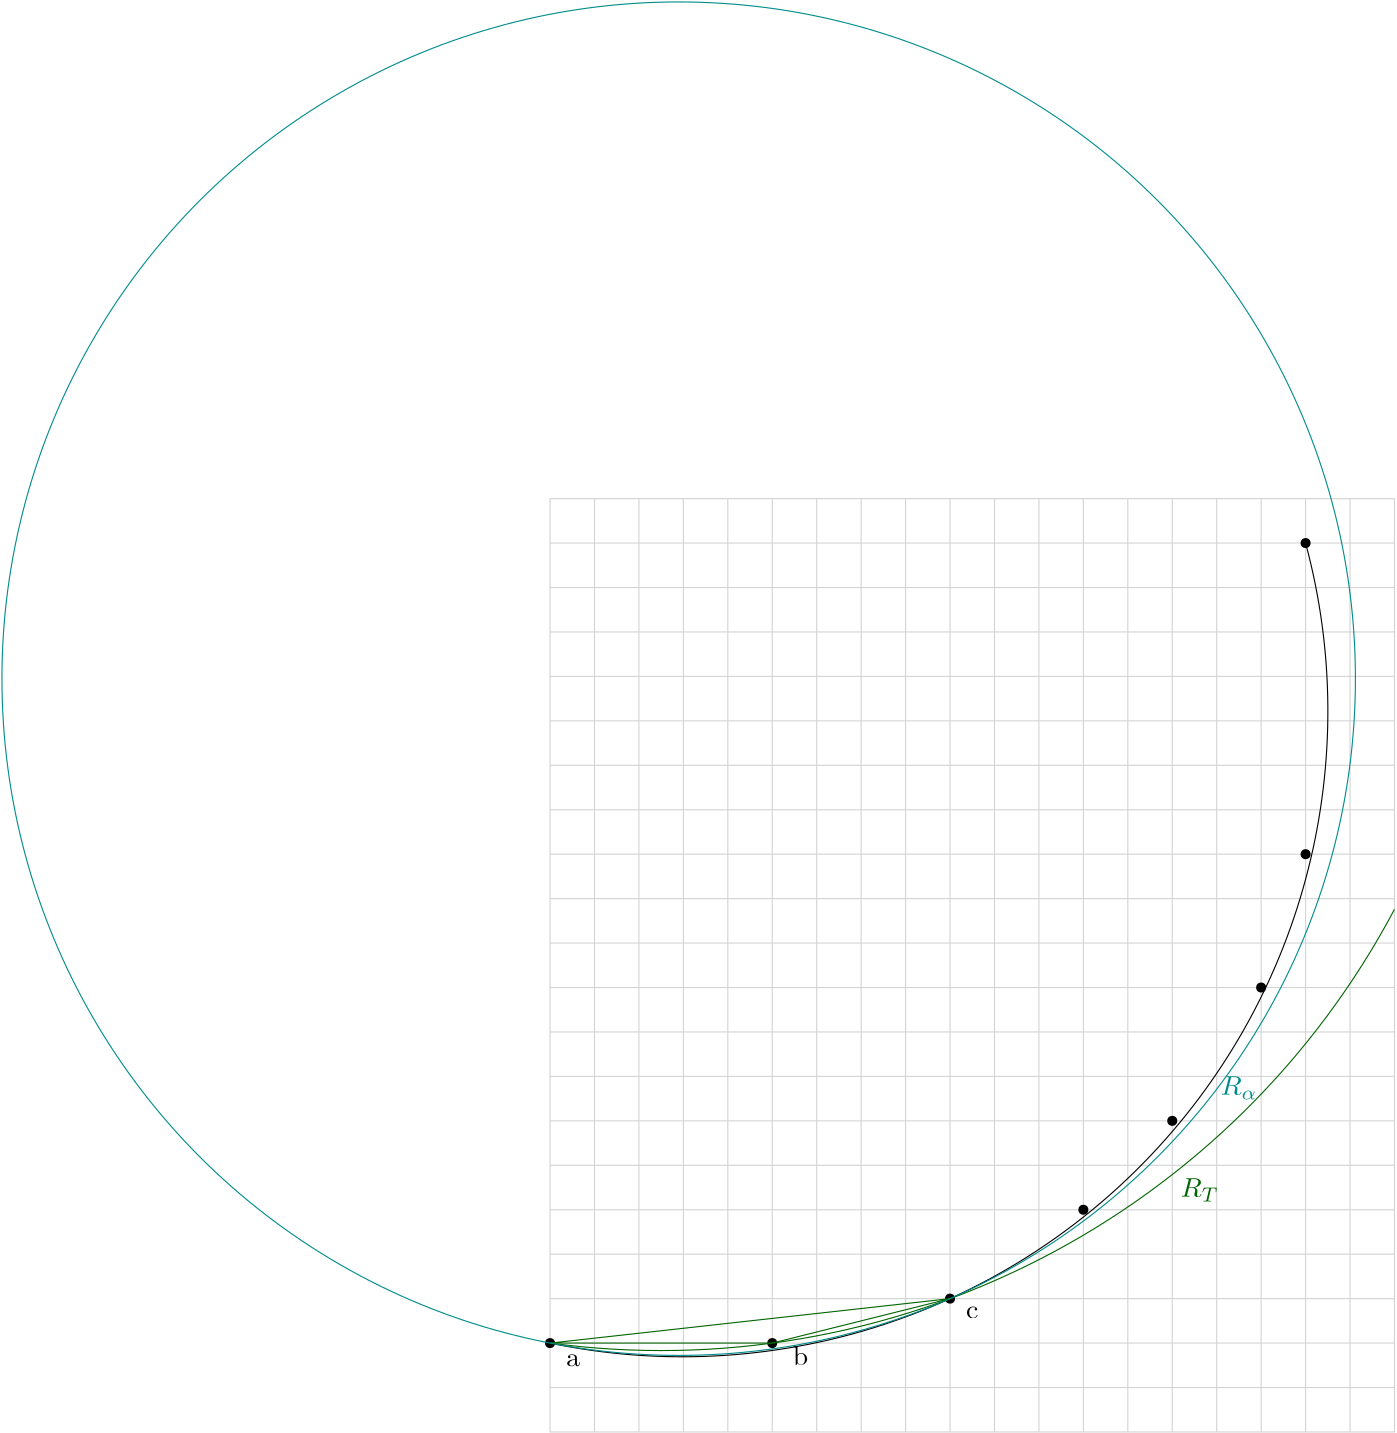 <?xml version="1.0"?>
<!DOCTYPE ipe SYSTEM "ipe.dtd">
<ipe version="70005" creator="Ipe 7.1.1">
<info created="D:20130605104915" modified="D:20130605130249"/>
<ipestyle name="basic">
<symbol name="arrow/arc(spx)">
<path stroke="sym-stroke" fill="sym-stroke" pen="sym-pen">
0 0 m
-1 0.333 l
-1 -0.333 l
h
</path>
</symbol>
<symbol name="arrow/farc(spx)">
<path stroke="sym-stroke" fill="white" pen="sym-pen">
0 0 m
-1 0.333 l
-1 -0.333 l
h
</path>
</symbol>
<symbol name="mark/circle(sx)" transformations="translations">
<path fill="sym-stroke">
0.6 0 0 0.6 0 0 e
0.4 0 0 0.4 0 0 e
</path>
</symbol>
<symbol name="mark/disk(sx)" transformations="translations">
<path fill="sym-stroke">
0.6 0 0 0.6 0 0 e
</path>
</symbol>
<symbol name="mark/fdisk(sfx)" transformations="translations">
<group>
<path fill="sym-fill">
0.5 0 0 0.5 0 0 e
</path>
<path fill="sym-stroke" fillrule="eofill">
0.6 0 0 0.6 0 0 e
0.4 0 0 0.4 0 0 e
</path>
</group>
</symbol>
<symbol name="mark/box(sx)" transformations="translations">
<path fill="sym-stroke" fillrule="eofill">
-0.6 -0.6 m
0.6 -0.6 l
0.6 0.6 l
-0.6 0.6 l
h
-0.4 -0.4 m
0.4 -0.4 l
0.4 0.4 l
-0.4 0.4 l
h
</path>
</symbol>
<symbol name="mark/square(sx)" transformations="translations">
<path fill="sym-stroke">
-0.6 -0.6 m
0.6 -0.6 l
0.6 0.6 l
-0.6 0.6 l
h
</path>
</symbol>
<symbol name="mark/fsquare(sfx)" transformations="translations">
<group>
<path fill="sym-fill">
-0.5 -0.5 m
0.5 -0.5 l
0.5 0.5 l
-0.5 0.5 l
h
</path>
<path fill="sym-stroke" fillrule="eofill">
-0.6 -0.6 m
0.6 -0.6 l
0.6 0.6 l
-0.6 0.6 l
h
-0.4 -0.4 m
0.4 -0.4 l
0.4 0.4 l
-0.4 0.4 l
h
</path>
</group>
</symbol>
<symbol name="mark/cross(sx)" transformations="translations">
<group>
<path fill="sym-stroke">
-0.43 -0.57 m
0.57 0.43 l
0.43 0.57 l
-0.57 -0.43 l
h
</path>
<path fill="sym-stroke">
-0.43 0.57 m
0.57 -0.43 l
0.43 -0.57 l
-0.57 0.43 l
h
</path>
</group>
</symbol>
<symbol name="arrow/fnormal(spx)">
<path stroke="sym-stroke" fill="white" pen="sym-pen">
0 0 m
-1 0.333 l
-1 -0.333 l
h
</path>
</symbol>
<symbol name="arrow/pointed(spx)">
<path stroke="sym-stroke" fill="sym-stroke" pen="sym-pen">
0 0 m
-1 0.333 l
-0.8 0 l
-1 -0.333 l
h
</path>
</symbol>
<symbol name="arrow/fpointed(spx)">
<path stroke="sym-stroke" fill="white" pen="sym-pen">
0 0 m
-1 0.333 l
-0.8 0 l
-1 -0.333 l
h
</path>
</symbol>
<symbol name="arrow/linear(spx)">
<path stroke="sym-stroke" pen="sym-pen">
-1 0.333 m
0 0 l
-1 -0.333 l
</path>
</symbol>
<symbol name="arrow/fdouble(spx)">
<path stroke="sym-stroke" fill="white" pen="sym-pen">
0 0 m
-1 0.333 l
-1 -0.333 l
h
-1 0 m
-2 0.333 l
-2 -0.333 l
h
</path>
</symbol>
<symbol name="arrow/double(spx)">
<path stroke="sym-stroke" fill="sym-stroke" pen="sym-pen">
0 0 m
-1 0.333 l
-1 -0.333 l
h
-1 0 m
-2 0.333 l
-2 -0.333 l
h
</path>
</symbol>
<pen name="heavier" value="0.8"/>
<pen name="fat" value="1.2"/>
<pen name="ultrafat" value="2"/>
<symbolsize name="large" value="5"/>
<symbolsize name="small" value="2"/>
<symbolsize name="tiny" value="1.1"/>
<arrowsize name="large" value="10"/>
<arrowsize name="small" value="5"/>
<arrowsize name="tiny" value="3"/>
<color name="red" value="1 0 0"/>
<color name="green" value="0 1 0"/>
<color name="blue" value="0 0 1"/>
<color name="yellow" value="1 1 0"/>
<color name="orange" value="1 0.647 0"/>
<color name="gold" value="1 0.843 0"/>
<color name="purple" value="0.627 0.125 0.941"/>
<color name="gray" value="0.745"/>
<color name="brown" value="0.647 0.165 0.165"/>
<color name="navy" value="0 0 0.502"/>
<color name="pink" value="1 0.753 0.796"/>
<color name="seagreen" value="0.18 0.545 0.341"/>
<color name="turquoise" value="0.251 0.878 0.816"/>
<color name="violet" value="0.933 0.51 0.933"/>
<color name="darkblue" value="0 0 0.545"/>
<color name="darkcyan" value="0 0.545 0.545"/>
<color name="darkgray" value="0.663"/>
<color name="darkgreen" value="0 0.392 0"/>
<color name="darkmagenta" value="0.545 0 0.545"/>
<color name="darkorange" value="1 0.549 0"/>
<color name="darkred" value="0.545 0 0"/>
<color name="lightblue" value="0.678 0.847 0.902"/>
<color name="lightcyan" value="0.878 1 1"/>
<color name="lightgray" value="0.827"/>
<color name="lightgreen" value="0.565 0.933 0.565"/>
<color name="lightyellow" value="1 1 0.878"/>
<dashstyle name="dashed" value="[4] 0"/>
<dashstyle name="dotted" value="[1 3] 0"/>
<dashstyle name="dash dotted" value="[4 2 1 2] 0"/>
<dashstyle name="dash dot dotted" value="[4 2 1 2 1 2] 0"/>
<textsize name="large" value="\large"/>
<textsize name="Large" value="\Large"/>
<textsize name="LARGE" value="\LARGE"/>
<textsize name="huge" value="\huge"/>
<textsize name="Huge" value="\Huge"/>
<textsize name="small" value="\small"/>
<textsize name="footnote" value="\footnotesize"/>
<textsize name="tiny" value="\tiny"/>
<textstyle name="center" begin="\begin{center}" end="\end{center}"/>
<textstyle name="itemize" begin="\begin{itemize}" end="\end{itemize}"/>
<textstyle name="item" begin="\begin{itemize}\item{}" end="\end{itemize}"/>
<gridsize name="4 pts" value="4"/>
<gridsize name="8 pts (~3 mm)" value="8"/>
<gridsize name="16 pts (~6 mm)" value="16"/>
<gridsize name="32 pts (~12 mm)" value="32"/>
<gridsize name="10 pts (~3.5 mm)" value="10"/>
<gridsize name="20 pts (~7 mm)" value="20"/>
<gridsize name="14 pts (~5 mm)" value="14"/>
<gridsize name="28 pts (~10 mm)" value="28"/>
<gridsize name="56 pts (~20 mm)" value="56"/>
<anglesize name="90 deg" value="90"/>
<anglesize name="60 deg" value="60"/>
<anglesize name="45 deg" value="45"/>
<anglesize name="30 deg" value="30"/>
<anglesize name="22.5 deg" value="22.5"/>
<tiling name="falling" angle="-60" step="4" width="1"/>
<tiling name="rising" angle="30" step="4" width="1"/>
</ipestyle>
<page>
<layer name="alpha"/>
<view layers="alpha" active="alpha"/>
<path layer="alpha" stroke="lightgray">
0 512 m
0 848 l
16 848 l
16 512 l
32 512 l
32 848 l
48 848 l
48 512 l
64 512 l
64 848 l
80 848 l
80 512 l
96 512 l
96 848 l
112 848 l
112 512 l
128 512 l
128 848 l
144 848 l
144 512 l
160 512 l
160 848 l
176 848 l
176 512 l
192 512 l
192 848 l
208 848 l
208 512 l
224 512 l
224 848 l
240 848 l
240 512 l
256 512 l
256 848 l
272 848 l
272 512 l
288 512 l
288 848 l
304 848 l
304 512 l
0 512 l
0 528 l
304 528 l
304 544 l
0 544 l
0 560 l
304 560 l
304 576 l
0 576 l
0 592 l
304 592 l
304 608 l
0 608 l
0 624 l
304 624 l
304 640 l
0 640 l
0 656 l
304 656 l
304 672 l
0 672 l
0 688 l
304 688 l
304 704 l
0 704 l
0 720 l
304 720 l
304 736 l
0 736 l
0 752 l
304 752 l
304 768 l
0 768 l
0 784 l
304 784 l
304 800 l
0 800 l
0 816 l
304 816 l
304 832 l
0 832 l
0 848 l
304 848 l
</path>
<path stroke="black">
0 544 m
232.406 0 0 232.406 47.6138 771.476 272 832 a
</path>
<use name="mark/disk(sx)" pos="0 544" size="normal" stroke="black"/>
<use name="mark/disk(sx)" pos="80 544" size="normal" stroke="black"/>
<use name="mark/disk(sx)" pos="144 560" size="normal" stroke="black"/>
<use name="mark/disk(sx)" pos="192 592" size="normal" stroke="black"/>
<use name="mark/disk(sx)" pos="224 624" size="normal" stroke="black"/>
<use name="mark/disk(sx)" pos="256 672" size="normal" stroke="black"/>
<use name="mark/disk(sx)" pos="272 720" size="normal" stroke="black"/>
<use name="mark/disk(sx)" pos="272 832" size="normal" stroke="black"/>
<path stroke="darkgreen">
0 544 m
80 544 l
144 560 l
0 544 l
</path>
<path stroke="darkgreen">
303.993 700.136 m
298.71 0 0 -298.71 40.0574 840.014 0.0215453 543.999 a
</path>
<text matrix="1 0 0 1 -54.1648 -52.3441" transformations="translations" pos="281.134 648.814" stroke="darkgreen" type="label" width="13.841" height="6.812" depth="1.49" valign="baseline">$R_T$</text>
<text matrix="1 0 0 1 183.416 -71.917" transformations="translations" pos="57.9638 705.118" stroke="darkcyan" type="label" width="13.242" height="6.812" depth="1.49" valign="baseline">$R_{\alpha}$</text>
<text transformations="translations" pos="5.73375 535.676" stroke="black" type="label" width="4.981" height="4.289" depth="0" valign="baseline">a</text>
<text transformations="translations" pos="87.3612 536.091" stroke="black" type="label" width="5.535" height="6.918" depth="0" valign="baseline">b</text>
<text transformations="translations" pos="149.721 552.872" stroke="black" type="label" width="4.428" height="4.289" depth="0" valign="baseline">c</text>
<path stroke="darkcyan">
243.625 0 0 243.625 46.313 783.183 e
</path>
</page>
</ipe>
